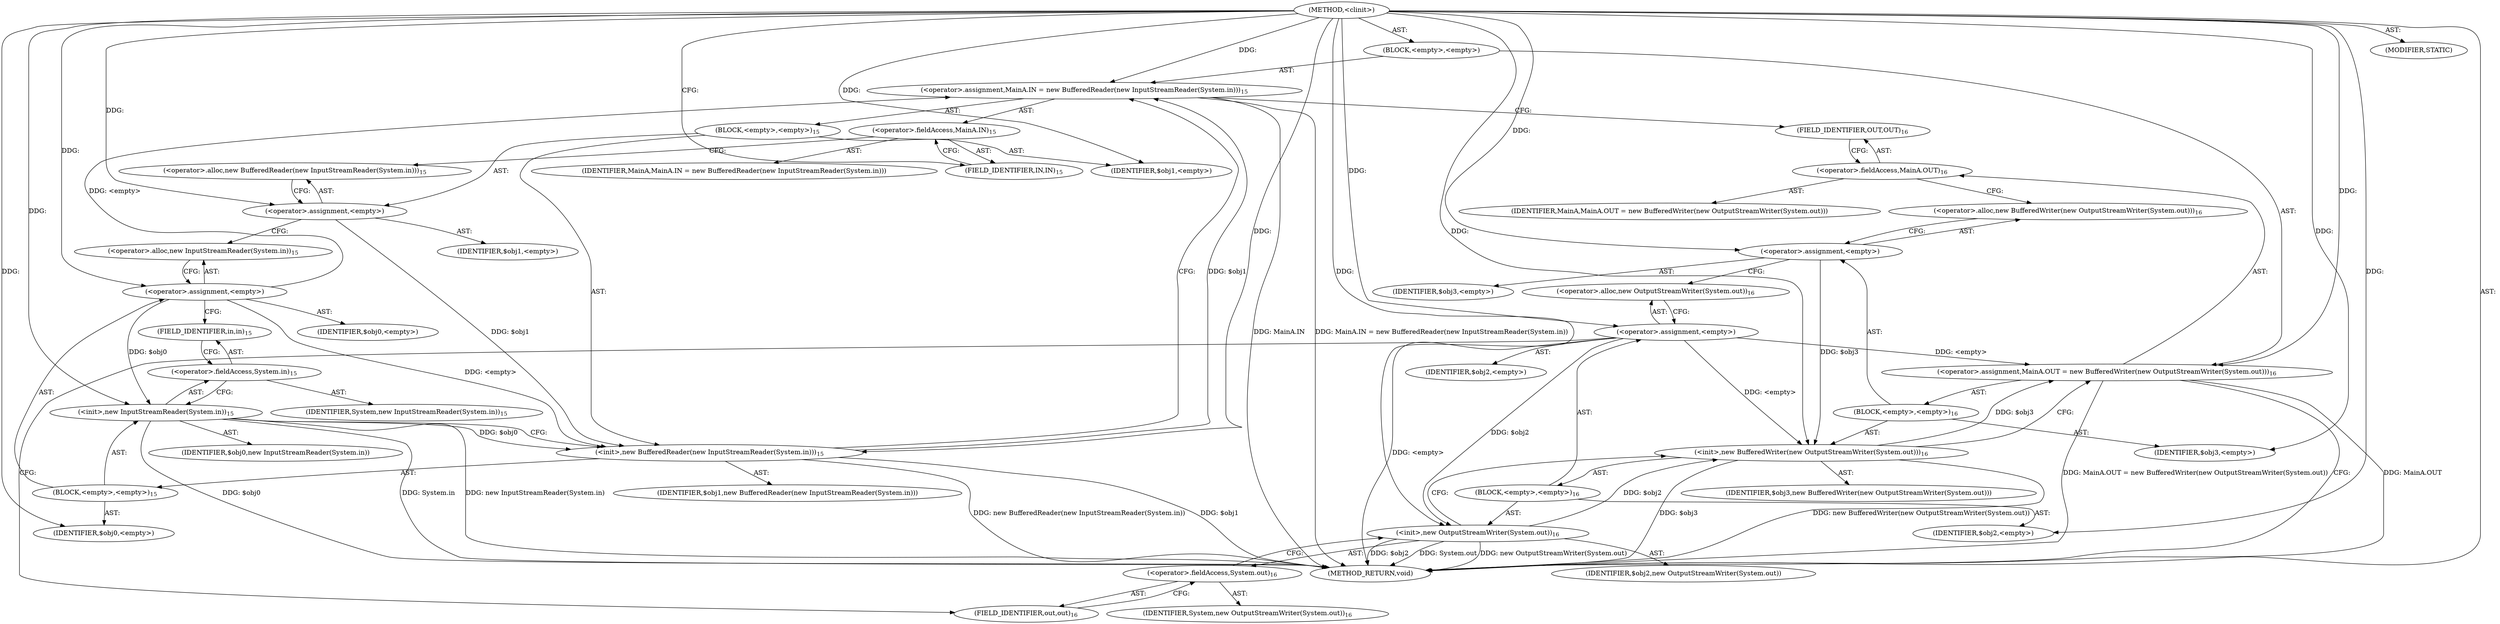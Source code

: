 digraph "&lt;clinit&gt;" {  
"64" [label = <(METHOD,&lt;clinit&gt;)> ]
"65" [label = <(BLOCK,&lt;empty&gt;,&lt;empty&gt;)> ]
"66" [label = <(&lt;operator&gt;.assignment,MainA.IN = new BufferedReader(new InputStreamReader(System.in)))<SUB>15</SUB>> ]
"67" [label = <(&lt;operator&gt;.fieldAccess,MainA.IN)<SUB>15</SUB>> ]
"68" [label = <(IDENTIFIER,MainA,MainA.IN = new BufferedReader(new InputStreamReader(System.in)))> ]
"69" [label = <(FIELD_IDENTIFIER,IN,IN)<SUB>15</SUB>> ]
"70" [label = <(BLOCK,&lt;empty&gt;,&lt;empty&gt;)<SUB>15</SUB>> ]
"71" [label = <(&lt;operator&gt;.assignment,&lt;empty&gt;)> ]
"72" [label = <(IDENTIFIER,$obj1,&lt;empty&gt;)> ]
"73" [label = <(&lt;operator&gt;.alloc,new BufferedReader(new InputStreamReader(System.in)))<SUB>15</SUB>> ]
"74" [label = <(&lt;init&gt;,new BufferedReader(new InputStreamReader(System.in)))<SUB>15</SUB>> ]
"75" [label = <(IDENTIFIER,$obj1,new BufferedReader(new InputStreamReader(System.in)))> ]
"76" [label = <(BLOCK,&lt;empty&gt;,&lt;empty&gt;)<SUB>15</SUB>> ]
"77" [label = <(&lt;operator&gt;.assignment,&lt;empty&gt;)> ]
"78" [label = <(IDENTIFIER,$obj0,&lt;empty&gt;)> ]
"79" [label = <(&lt;operator&gt;.alloc,new InputStreamReader(System.in))<SUB>15</SUB>> ]
"80" [label = <(&lt;init&gt;,new InputStreamReader(System.in))<SUB>15</SUB>> ]
"81" [label = <(IDENTIFIER,$obj0,new InputStreamReader(System.in))> ]
"82" [label = <(&lt;operator&gt;.fieldAccess,System.in)<SUB>15</SUB>> ]
"83" [label = <(IDENTIFIER,System,new InputStreamReader(System.in))<SUB>15</SUB>> ]
"84" [label = <(FIELD_IDENTIFIER,in,in)<SUB>15</SUB>> ]
"85" [label = <(IDENTIFIER,$obj0,&lt;empty&gt;)> ]
"86" [label = <(IDENTIFIER,$obj1,&lt;empty&gt;)> ]
"87" [label = <(&lt;operator&gt;.assignment,MainA.OUT = new BufferedWriter(new OutputStreamWriter(System.out)))<SUB>16</SUB>> ]
"88" [label = <(&lt;operator&gt;.fieldAccess,MainA.OUT)<SUB>16</SUB>> ]
"89" [label = <(IDENTIFIER,MainA,MainA.OUT = new BufferedWriter(new OutputStreamWriter(System.out)))> ]
"90" [label = <(FIELD_IDENTIFIER,OUT,OUT)<SUB>16</SUB>> ]
"91" [label = <(BLOCK,&lt;empty&gt;,&lt;empty&gt;)<SUB>16</SUB>> ]
"92" [label = <(&lt;operator&gt;.assignment,&lt;empty&gt;)> ]
"93" [label = <(IDENTIFIER,$obj3,&lt;empty&gt;)> ]
"94" [label = <(&lt;operator&gt;.alloc,new BufferedWriter(new OutputStreamWriter(System.out)))<SUB>16</SUB>> ]
"95" [label = <(&lt;init&gt;,new BufferedWriter(new OutputStreamWriter(System.out)))<SUB>16</SUB>> ]
"96" [label = <(IDENTIFIER,$obj3,new BufferedWriter(new OutputStreamWriter(System.out)))> ]
"97" [label = <(BLOCK,&lt;empty&gt;,&lt;empty&gt;)<SUB>16</SUB>> ]
"98" [label = <(&lt;operator&gt;.assignment,&lt;empty&gt;)> ]
"99" [label = <(IDENTIFIER,$obj2,&lt;empty&gt;)> ]
"100" [label = <(&lt;operator&gt;.alloc,new OutputStreamWriter(System.out))<SUB>16</SUB>> ]
"101" [label = <(&lt;init&gt;,new OutputStreamWriter(System.out))<SUB>16</SUB>> ]
"102" [label = <(IDENTIFIER,$obj2,new OutputStreamWriter(System.out))> ]
"103" [label = <(&lt;operator&gt;.fieldAccess,System.out)<SUB>16</SUB>> ]
"104" [label = <(IDENTIFIER,System,new OutputStreamWriter(System.out))<SUB>16</SUB>> ]
"105" [label = <(FIELD_IDENTIFIER,out,out)<SUB>16</SUB>> ]
"106" [label = <(IDENTIFIER,$obj2,&lt;empty&gt;)> ]
"107" [label = <(IDENTIFIER,$obj3,&lt;empty&gt;)> ]
"108" [label = <(MODIFIER,STATIC)> ]
"109" [label = <(METHOD_RETURN,void)> ]
  "64" -> "65"  [ label = "AST: "] 
  "64" -> "108"  [ label = "AST: "] 
  "64" -> "109"  [ label = "AST: "] 
  "65" -> "66"  [ label = "AST: "] 
  "65" -> "87"  [ label = "AST: "] 
  "66" -> "67"  [ label = "AST: "] 
  "66" -> "70"  [ label = "AST: "] 
  "67" -> "68"  [ label = "AST: "] 
  "67" -> "69"  [ label = "AST: "] 
  "70" -> "71"  [ label = "AST: "] 
  "70" -> "74"  [ label = "AST: "] 
  "70" -> "86"  [ label = "AST: "] 
  "71" -> "72"  [ label = "AST: "] 
  "71" -> "73"  [ label = "AST: "] 
  "74" -> "75"  [ label = "AST: "] 
  "74" -> "76"  [ label = "AST: "] 
  "76" -> "77"  [ label = "AST: "] 
  "76" -> "80"  [ label = "AST: "] 
  "76" -> "85"  [ label = "AST: "] 
  "77" -> "78"  [ label = "AST: "] 
  "77" -> "79"  [ label = "AST: "] 
  "80" -> "81"  [ label = "AST: "] 
  "80" -> "82"  [ label = "AST: "] 
  "82" -> "83"  [ label = "AST: "] 
  "82" -> "84"  [ label = "AST: "] 
  "87" -> "88"  [ label = "AST: "] 
  "87" -> "91"  [ label = "AST: "] 
  "88" -> "89"  [ label = "AST: "] 
  "88" -> "90"  [ label = "AST: "] 
  "91" -> "92"  [ label = "AST: "] 
  "91" -> "95"  [ label = "AST: "] 
  "91" -> "107"  [ label = "AST: "] 
  "92" -> "93"  [ label = "AST: "] 
  "92" -> "94"  [ label = "AST: "] 
  "95" -> "96"  [ label = "AST: "] 
  "95" -> "97"  [ label = "AST: "] 
  "97" -> "98"  [ label = "AST: "] 
  "97" -> "101"  [ label = "AST: "] 
  "97" -> "106"  [ label = "AST: "] 
  "98" -> "99"  [ label = "AST: "] 
  "98" -> "100"  [ label = "AST: "] 
  "101" -> "102"  [ label = "AST: "] 
  "101" -> "103"  [ label = "AST: "] 
  "103" -> "104"  [ label = "AST: "] 
  "103" -> "105"  [ label = "AST: "] 
  "66" -> "90"  [ label = "CFG: "] 
  "87" -> "109"  [ label = "CFG: "] 
  "67" -> "73"  [ label = "CFG: "] 
  "88" -> "94"  [ label = "CFG: "] 
  "69" -> "67"  [ label = "CFG: "] 
  "71" -> "79"  [ label = "CFG: "] 
  "74" -> "66"  [ label = "CFG: "] 
  "90" -> "88"  [ label = "CFG: "] 
  "92" -> "100"  [ label = "CFG: "] 
  "95" -> "87"  [ label = "CFG: "] 
  "73" -> "71"  [ label = "CFG: "] 
  "94" -> "92"  [ label = "CFG: "] 
  "77" -> "84"  [ label = "CFG: "] 
  "80" -> "74"  [ label = "CFG: "] 
  "98" -> "105"  [ label = "CFG: "] 
  "101" -> "95"  [ label = "CFG: "] 
  "79" -> "77"  [ label = "CFG: "] 
  "82" -> "80"  [ label = "CFG: "] 
  "100" -> "98"  [ label = "CFG: "] 
  "103" -> "101"  [ label = "CFG: "] 
  "84" -> "82"  [ label = "CFG: "] 
  "105" -> "103"  [ label = "CFG: "] 
  "64" -> "69"  [ label = "CFG: "] 
  "66" -> "109"  [ label = "DDG: MainA.IN"] 
  "74" -> "109"  [ label = "DDG: $obj1"] 
  "80" -> "109"  [ label = "DDG: $obj0"] 
  "80" -> "109"  [ label = "DDG: System.in"] 
  "80" -> "109"  [ label = "DDG: new InputStreamReader(System.in)"] 
  "74" -> "109"  [ label = "DDG: new BufferedReader(new InputStreamReader(System.in))"] 
  "66" -> "109"  [ label = "DDG: MainA.IN = new BufferedReader(new InputStreamReader(System.in))"] 
  "87" -> "109"  [ label = "DDG: MainA.OUT"] 
  "95" -> "109"  [ label = "DDG: $obj3"] 
  "98" -> "109"  [ label = "DDG: &lt;empty&gt;"] 
  "101" -> "109"  [ label = "DDG: $obj2"] 
  "101" -> "109"  [ label = "DDG: System.out"] 
  "101" -> "109"  [ label = "DDG: new OutputStreamWriter(System.out)"] 
  "95" -> "109"  [ label = "DDG: new BufferedWriter(new OutputStreamWriter(System.out))"] 
  "87" -> "109"  [ label = "DDG: MainA.OUT = new BufferedWriter(new OutputStreamWriter(System.out))"] 
  "77" -> "66"  [ label = "DDG: &lt;empty&gt;"] 
  "74" -> "66"  [ label = "DDG: $obj1"] 
  "64" -> "66"  [ label = "DDG: "] 
  "98" -> "87"  [ label = "DDG: &lt;empty&gt;"] 
  "95" -> "87"  [ label = "DDG: $obj3"] 
  "64" -> "87"  [ label = "DDG: "] 
  "64" -> "71"  [ label = "DDG: "] 
  "64" -> "86"  [ label = "DDG: "] 
  "64" -> "92"  [ label = "DDG: "] 
  "64" -> "107"  [ label = "DDG: "] 
  "71" -> "74"  [ label = "DDG: $obj1"] 
  "64" -> "74"  [ label = "DDG: "] 
  "77" -> "74"  [ label = "DDG: &lt;empty&gt;"] 
  "80" -> "74"  [ label = "DDG: $obj0"] 
  "92" -> "95"  [ label = "DDG: $obj3"] 
  "64" -> "95"  [ label = "DDG: "] 
  "98" -> "95"  [ label = "DDG: &lt;empty&gt;"] 
  "101" -> "95"  [ label = "DDG: $obj2"] 
  "64" -> "77"  [ label = "DDG: "] 
  "64" -> "85"  [ label = "DDG: "] 
  "64" -> "98"  [ label = "DDG: "] 
  "64" -> "106"  [ label = "DDG: "] 
  "77" -> "80"  [ label = "DDG: $obj0"] 
  "64" -> "80"  [ label = "DDG: "] 
  "98" -> "101"  [ label = "DDG: $obj2"] 
  "64" -> "101"  [ label = "DDG: "] 
}
